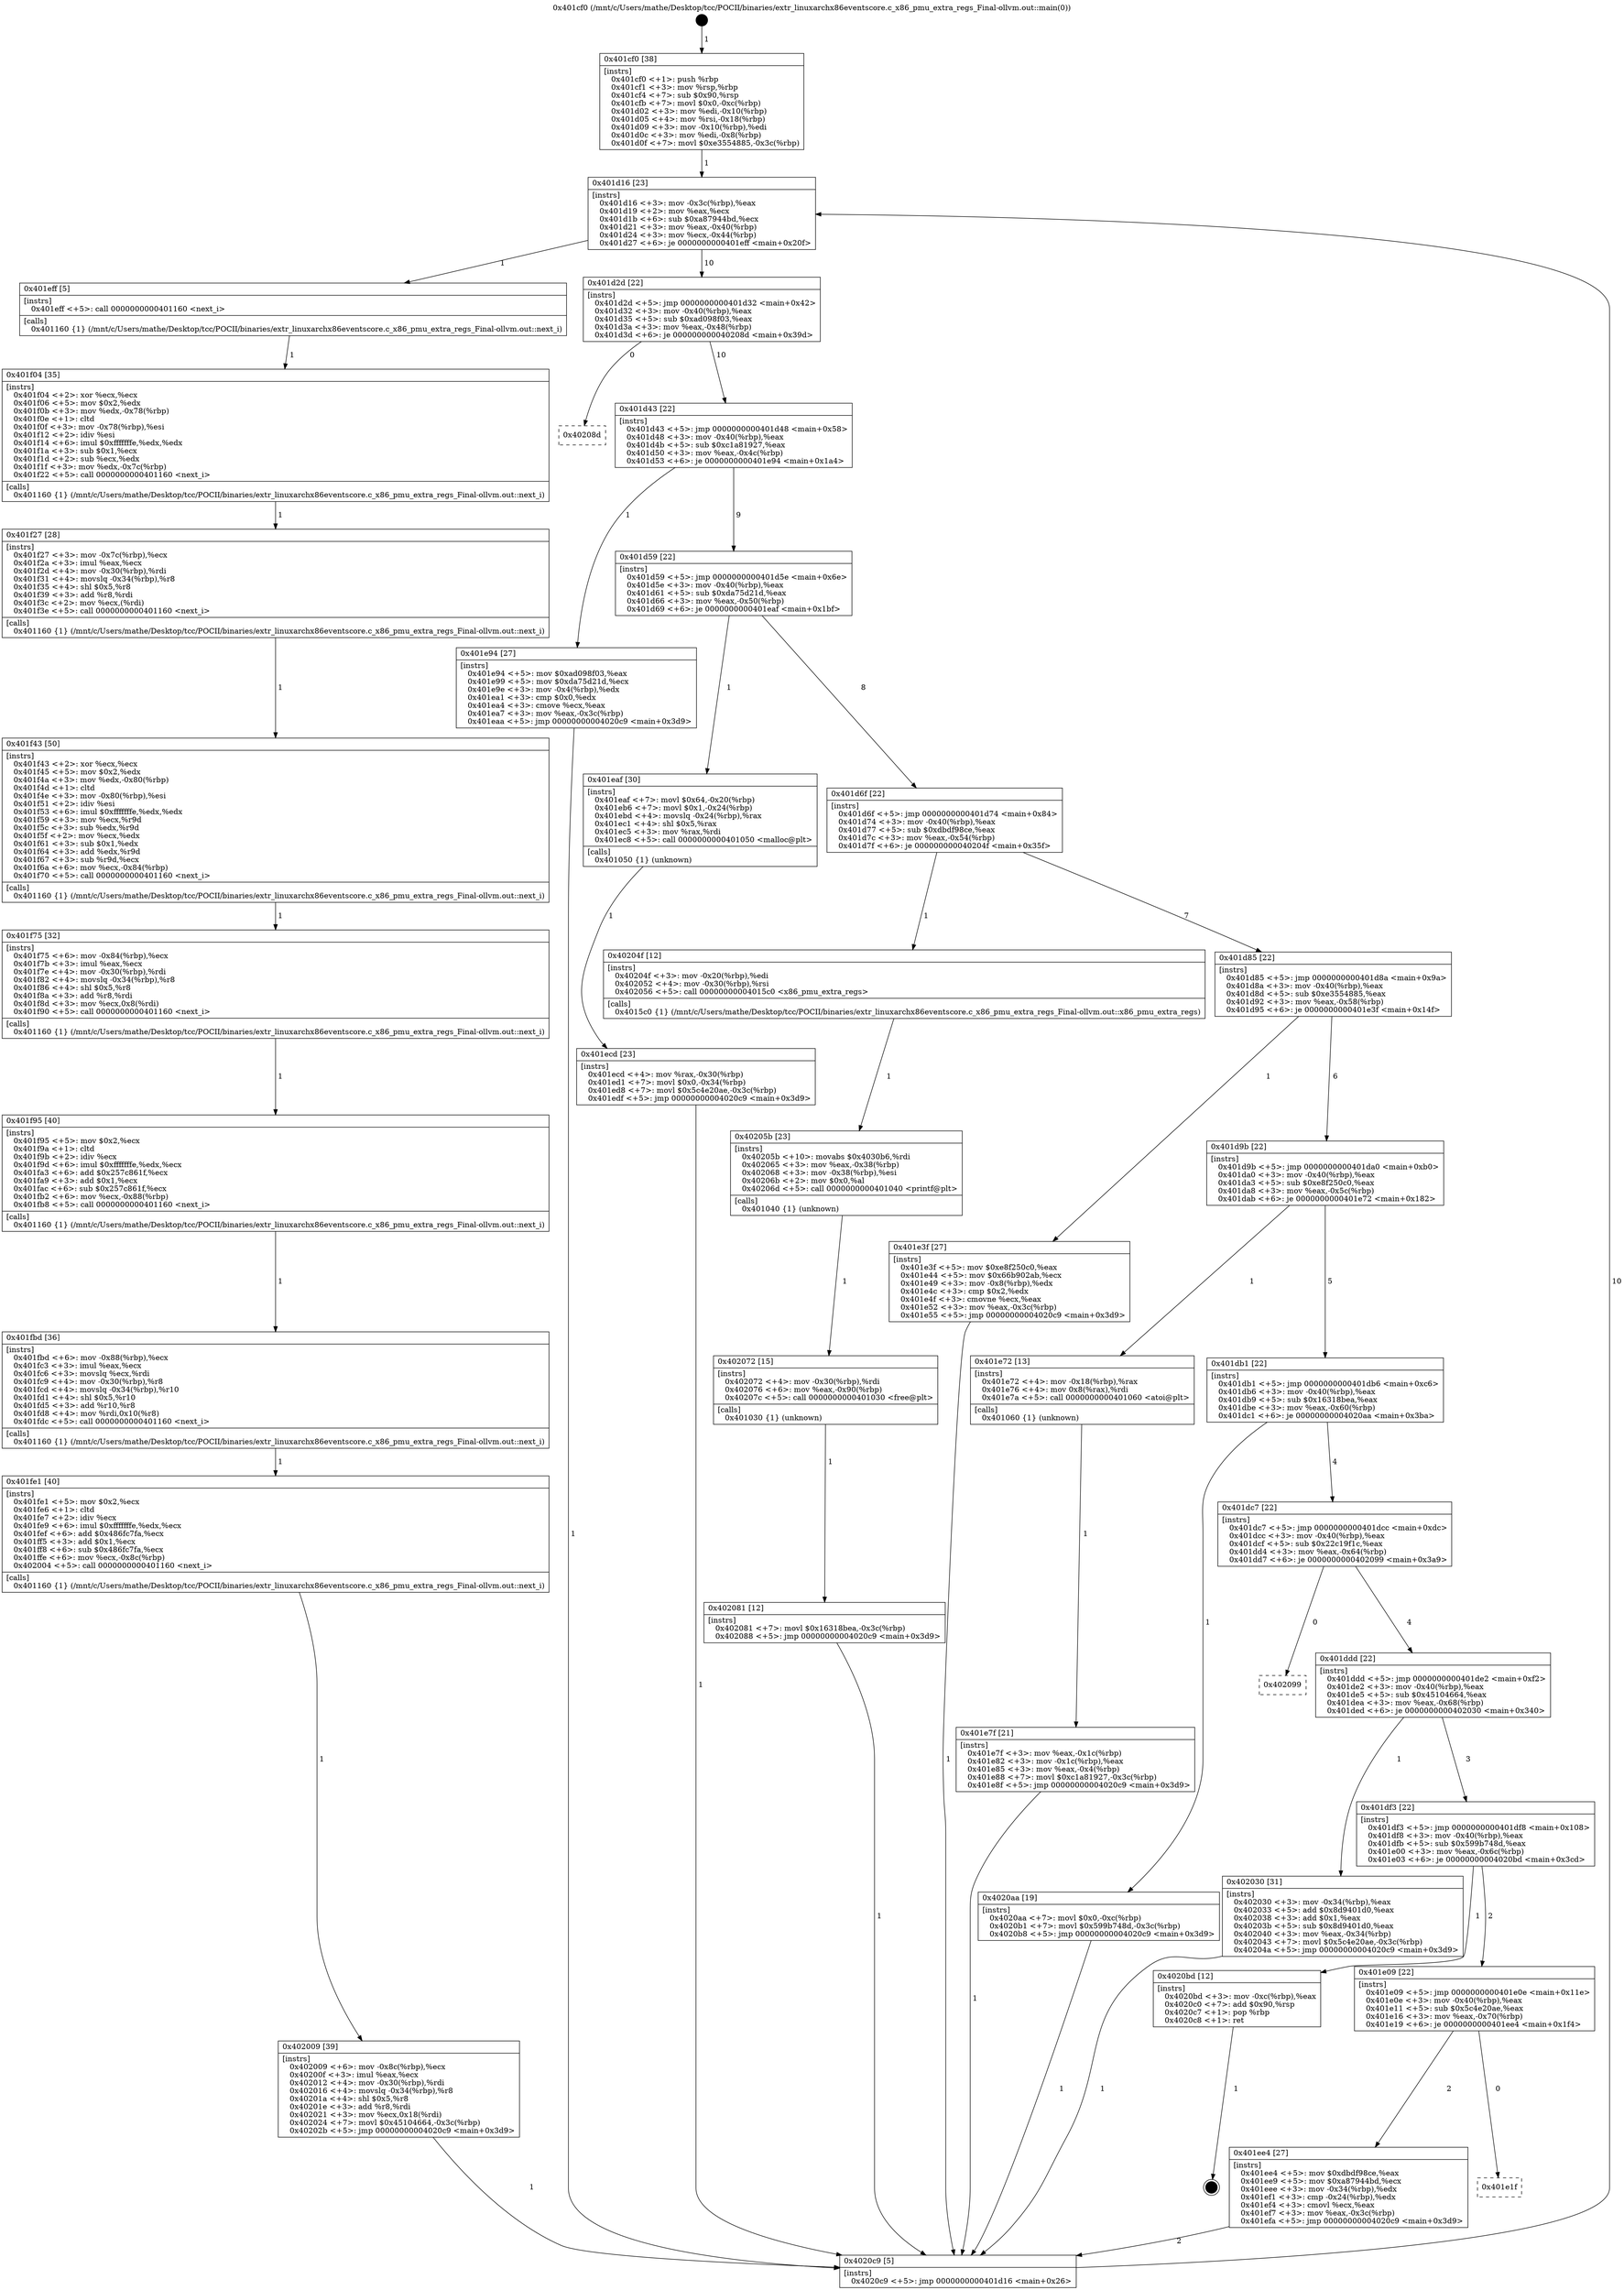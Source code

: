 digraph "0x401cf0" {
  label = "0x401cf0 (/mnt/c/Users/mathe/Desktop/tcc/POCII/binaries/extr_linuxarchx86eventscore.c_x86_pmu_extra_regs_Final-ollvm.out::main(0))"
  labelloc = "t"
  node[shape=record]

  Entry [label="",width=0.3,height=0.3,shape=circle,fillcolor=black,style=filled]
  "0x401d16" [label="{
     0x401d16 [23]\l
     | [instrs]\l
     &nbsp;&nbsp;0x401d16 \<+3\>: mov -0x3c(%rbp),%eax\l
     &nbsp;&nbsp;0x401d19 \<+2\>: mov %eax,%ecx\l
     &nbsp;&nbsp;0x401d1b \<+6\>: sub $0xa87944bd,%ecx\l
     &nbsp;&nbsp;0x401d21 \<+3\>: mov %eax,-0x40(%rbp)\l
     &nbsp;&nbsp;0x401d24 \<+3\>: mov %ecx,-0x44(%rbp)\l
     &nbsp;&nbsp;0x401d27 \<+6\>: je 0000000000401eff \<main+0x20f\>\l
  }"]
  "0x401eff" [label="{
     0x401eff [5]\l
     | [instrs]\l
     &nbsp;&nbsp;0x401eff \<+5\>: call 0000000000401160 \<next_i\>\l
     | [calls]\l
     &nbsp;&nbsp;0x401160 \{1\} (/mnt/c/Users/mathe/Desktop/tcc/POCII/binaries/extr_linuxarchx86eventscore.c_x86_pmu_extra_regs_Final-ollvm.out::next_i)\l
  }"]
  "0x401d2d" [label="{
     0x401d2d [22]\l
     | [instrs]\l
     &nbsp;&nbsp;0x401d2d \<+5\>: jmp 0000000000401d32 \<main+0x42\>\l
     &nbsp;&nbsp;0x401d32 \<+3\>: mov -0x40(%rbp),%eax\l
     &nbsp;&nbsp;0x401d35 \<+5\>: sub $0xad098f03,%eax\l
     &nbsp;&nbsp;0x401d3a \<+3\>: mov %eax,-0x48(%rbp)\l
     &nbsp;&nbsp;0x401d3d \<+6\>: je 000000000040208d \<main+0x39d\>\l
  }"]
  Exit [label="",width=0.3,height=0.3,shape=circle,fillcolor=black,style=filled,peripheries=2]
  "0x40208d" [label="{
     0x40208d\l
  }", style=dashed]
  "0x401d43" [label="{
     0x401d43 [22]\l
     | [instrs]\l
     &nbsp;&nbsp;0x401d43 \<+5\>: jmp 0000000000401d48 \<main+0x58\>\l
     &nbsp;&nbsp;0x401d48 \<+3\>: mov -0x40(%rbp),%eax\l
     &nbsp;&nbsp;0x401d4b \<+5\>: sub $0xc1a81927,%eax\l
     &nbsp;&nbsp;0x401d50 \<+3\>: mov %eax,-0x4c(%rbp)\l
     &nbsp;&nbsp;0x401d53 \<+6\>: je 0000000000401e94 \<main+0x1a4\>\l
  }"]
  "0x402081" [label="{
     0x402081 [12]\l
     | [instrs]\l
     &nbsp;&nbsp;0x402081 \<+7\>: movl $0x16318bea,-0x3c(%rbp)\l
     &nbsp;&nbsp;0x402088 \<+5\>: jmp 00000000004020c9 \<main+0x3d9\>\l
  }"]
  "0x401e94" [label="{
     0x401e94 [27]\l
     | [instrs]\l
     &nbsp;&nbsp;0x401e94 \<+5\>: mov $0xad098f03,%eax\l
     &nbsp;&nbsp;0x401e99 \<+5\>: mov $0xda75d21d,%ecx\l
     &nbsp;&nbsp;0x401e9e \<+3\>: mov -0x4(%rbp),%edx\l
     &nbsp;&nbsp;0x401ea1 \<+3\>: cmp $0x0,%edx\l
     &nbsp;&nbsp;0x401ea4 \<+3\>: cmove %ecx,%eax\l
     &nbsp;&nbsp;0x401ea7 \<+3\>: mov %eax,-0x3c(%rbp)\l
     &nbsp;&nbsp;0x401eaa \<+5\>: jmp 00000000004020c9 \<main+0x3d9\>\l
  }"]
  "0x401d59" [label="{
     0x401d59 [22]\l
     | [instrs]\l
     &nbsp;&nbsp;0x401d59 \<+5\>: jmp 0000000000401d5e \<main+0x6e\>\l
     &nbsp;&nbsp;0x401d5e \<+3\>: mov -0x40(%rbp),%eax\l
     &nbsp;&nbsp;0x401d61 \<+5\>: sub $0xda75d21d,%eax\l
     &nbsp;&nbsp;0x401d66 \<+3\>: mov %eax,-0x50(%rbp)\l
     &nbsp;&nbsp;0x401d69 \<+6\>: je 0000000000401eaf \<main+0x1bf\>\l
  }"]
  "0x402072" [label="{
     0x402072 [15]\l
     | [instrs]\l
     &nbsp;&nbsp;0x402072 \<+4\>: mov -0x30(%rbp),%rdi\l
     &nbsp;&nbsp;0x402076 \<+6\>: mov %eax,-0x90(%rbp)\l
     &nbsp;&nbsp;0x40207c \<+5\>: call 0000000000401030 \<free@plt\>\l
     | [calls]\l
     &nbsp;&nbsp;0x401030 \{1\} (unknown)\l
  }"]
  "0x401eaf" [label="{
     0x401eaf [30]\l
     | [instrs]\l
     &nbsp;&nbsp;0x401eaf \<+7\>: movl $0x64,-0x20(%rbp)\l
     &nbsp;&nbsp;0x401eb6 \<+7\>: movl $0x1,-0x24(%rbp)\l
     &nbsp;&nbsp;0x401ebd \<+4\>: movslq -0x24(%rbp),%rax\l
     &nbsp;&nbsp;0x401ec1 \<+4\>: shl $0x5,%rax\l
     &nbsp;&nbsp;0x401ec5 \<+3\>: mov %rax,%rdi\l
     &nbsp;&nbsp;0x401ec8 \<+5\>: call 0000000000401050 \<malloc@plt\>\l
     | [calls]\l
     &nbsp;&nbsp;0x401050 \{1\} (unknown)\l
  }"]
  "0x401d6f" [label="{
     0x401d6f [22]\l
     | [instrs]\l
     &nbsp;&nbsp;0x401d6f \<+5\>: jmp 0000000000401d74 \<main+0x84\>\l
     &nbsp;&nbsp;0x401d74 \<+3\>: mov -0x40(%rbp),%eax\l
     &nbsp;&nbsp;0x401d77 \<+5\>: sub $0xdbdf98ce,%eax\l
     &nbsp;&nbsp;0x401d7c \<+3\>: mov %eax,-0x54(%rbp)\l
     &nbsp;&nbsp;0x401d7f \<+6\>: je 000000000040204f \<main+0x35f\>\l
  }"]
  "0x40205b" [label="{
     0x40205b [23]\l
     | [instrs]\l
     &nbsp;&nbsp;0x40205b \<+10\>: movabs $0x4030b6,%rdi\l
     &nbsp;&nbsp;0x402065 \<+3\>: mov %eax,-0x38(%rbp)\l
     &nbsp;&nbsp;0x402068 \<+3\>: mov -0x38(%rbp),%esi\l
     &nbsp;&nbsp;0x40206b \<+2\>: mov $0x0,%al\l
     &nbsp;&nbsp;0x40206d \<+5\>: call 0000000000401040 \<printf@plt\>\l
     | [calls]\l
     &nbsp;&nbsp;0x401040 \{1\} (unknown)\l
  }"]
  "0x40204f" [label="{
     0x40204f [12]\l
     | [instrs]\l
     &nbsp;&nbsp;0x40204f \<+3\>: mov -0x20(%rbp),%edi\l
     &nbsp;&nbsp;0x402052 \<+4\>: mov -0x30(%rbp),%rsi\l
     &nbsp;&nbsp;0x402056 \<+5\>: call 00000000004015c0 \<x86_pmu_extra_regs\>\l
     | [calls]\l
     &nbsp;&nbsp;0x4015c0 \{1\} (/mnt/c/Users/mathe/Desktop/tcc/POCII/binaries/extr_linuxarchx86eventscore.c_x86_pmu_extra_regs_Final-ollvm.out::x86_pmu_extra_regs)\l
  }"]
  "0x401d85" [label="{
     0x401d85 [22]\l
     | [instrs]\l
     &nbsp;&nbsp;0x401d85 \<+5\>: jmp 0000000000401d8a \<main+0x9a\>\l
     &nbsp;&nbsp;0x401d8a \<+3\>: mov -0x40(%rbp),%eax\l
     &nbsp;&nbsp;0x401d8d \<+5\>: sub $0xe3554885,%eax\l
     &nbsp;&nbsp;0x401d92 \<+3\>: mov %eax,-0x58(%rbp)\l
     &nbsp;&nbsp;0x401d95 \<+6\>: je 0000000000401e3f \<main+0x14f\>\l
  }"]
  "0x402009" [label="{
     0x402009 [39]\l
     | [instrs]\l
     &nbsp;&nbsp;0x402009 \<+6\>: mov -0x8c(%rbp),%ecx\l
     &nbsp;&nbsp;0x40200f \<+3\>: imul %eax,%ecx\l
     &nbsp;&nbsp;0x402012 \<+4\>: mov -0x30(%rbp),%rdi\l
     &nbsp;&nbsp;0x402016 \<+4\>: movslq -0x34(%rbp),%r8\l
     &nbsp;&nbsp;0x40201a \<+4\>: shl $0x5,%r8\l
     &nbsp;&nbsp;0x40201e \<+3\>: add %r8,%rdi\l
     &nbsp;&nbsp;0x402021 \<+3\>: mov %ecx,0x18(%rdi)\l
     &nbsp;&nbsp;0x402024 \<+7\>: movl $0x45104664,-0x3c(%rbp)\l
     &nbsp;&nbsp;0x40202b \<+5\>: jmp 00000000004020c9 \<main+0x3d9\>\l
  }"]
  "0x401e3f" [label="{
     0x401e3f [27]\l
     | [instrs]\l
     &nbsp;&nbsp;0x401e3f \<+5\>: mov $0xe8f250c0,%eax\l
     &nbsp;&nbsp;0x401e44 \<+5\>: mov $0x66b902ab,%ecx\l
     &nbsp;&nbsp;0x401e49 \<+3\>: mov -0x8(%rbp),%edx\l
     &nbsp;&nbsp;0x401e4c \<+3\>: cmp $0x2,%edx\l
     &nbsp;&nbsp;0x401e4f \<+3\>: cmovne %ecx,%eax\l
     &nbsp;&nbsp;0x401e52 \<+3\>: mov %eax,-0x3c(%rbp)\l
     &nbsp;&nbsp;0x401e55 \<+5\>: jmp 00000000004020c9 \<main+0x3d9\>\l
  }"]
  "0x401d9b" [label="{
     0x401d9b [22]\l
     | [instrs]\l
     &nbsp;&nbsp;0x401d9b \<+5\>: jmp 0000000000401da0 \<main+0xb0\>\l
     &nbsp;&nbsp;0x401da0 \<+3\>: mov -0x40(%rbp),%eax\l
     &nbsp;&nbsp;0x401da3 \<+5\>: sub $0xe8f250c0,%eax\l
     &nbsp;&nbsp;0x401da8 \<+3\>: mov %eax,-0x5c(%rbp)\l
     &nbsp;&nbsp;0x401dab \<+6\>: je 0000000000401e72 \<main+0x182\>\l
  }"]
  "0x4020c9" [label="{
     0x4020c9 [5]\l
     | [instrs]\l
     &nbsp;&nbsp;0x4020c9 \<+5\>: jmp 0000000000401d16 \<main+0x26\>\l
  }"]
  "0x401cf0" [label="{
     0x401cf0 [38]\l
     | [instrs]\l
     &nbsp;&nbsp;0x401cf0 \<+1\>: push %rbp\l
     &nbsp;&nbsp;0x401cf1 \<+3\>: mov %rsp,%rbp\l
     &nbsp;&nbsp;0x401cf4 \<+7\>: sub $0x90,%rsp\l
     &nbsp;&nbsp;0x401cfb \<+7\>: movl $0x0,-0xc(%rbp)\l
     &nbsp;&nbsp;0x401d02 \<+3\>: mov %edi,-0x10(%rbp)\l
     &nbsp;&nbsp;0x401d05 \<+4\>: mov %rsi,-0x18(%rbp)\l
     &nbsp;&nbsp;0x401d09 \<+3\>: mov -0x10(%rbp),%edi\l
     &nbsp;&nbsp;0x401d0c \<+3\>: mov %edi,-0x8(%rbp)\l
     &nbsp;&nbsp;0x401d0f \<+7\>: movl $0xe3554885,-0x3c(%rbp)\l
  }"]
  "0x401fe1" [label="{
     0x401fe1 [40]\l
     | [instrs]\l
     &nbsp;&nbsp;0x401fe1 \<+5\>: mov $0x2,%ecx\l
     &nbsp;&nbsp;0x401fe6 \<+1\>: cltd\l
     &nbsp;&nbsp;0x401fe7 \<+2\>: idiv %ecx\l
     &nbsp;&nbsp;0x401fe9 \<+6\>: imul $0xfffffffe,%edx,%ecx\l
     &nbsp;&nbsp;0x401fef \<+6\>: add $0x486fc7fa,%ecx\l
     &nbsp;&nbsp;0x401ff5 \<+3\>: add $0x1,%ecx\l
     &nbsp;&nbsp;0x401ff8 \<+6\>: sub $0x486fc7fa,%ecx\l
     &nbsp;&nbsp;0x401ffe \<+6\>: mov %ecx,-0x8c(%rbp)\l
     &nbsp;&nbsp;0x402004 \<+5\>: call 0000000000401160 \<next_i\>\l
     | [calls]\l
     &nbsp;&nbsp;0x401160 \{1\} (/mnt/c/Users/mathe/Desktop/tcc/POCII/binaries/extr_linuxarchx86eventscore.c_x86_pmu_extra_regs_Final-ollvm.out::next_i)\l
  }"]
  "0x401e72" [label="{
     0x401e72 [13]\l
     | [instrs]\l
     &nbsp;&nbsp;0x401e72 \<+4\>: mov -0x18(%rbp),%rax\l
     &nbsp;&nbsp;0x401e76 \<+4\>: mov 0x8(%rax),%rdi\l
     &nbsp;&nbsp;0x401e7a \<+5\>: call 0000000000401060 \<atoi@plt\>\l
     | [calls]\l
     &nbsp;&nbsp;0x401060 \{1\} (unknown)\l
  }"]
  "0x401db1" [label="{
     0x401db1 [22]\l
     | [instrs]\l
     &nbsp;&nbsp;0x401db1 \<+5\>: jmp 0000000000401db6 \<main+0xc6\>\l
     &nbsp;&nbsp;0x401db6 \<+3\>: mov -0x40(%rbp),%eax\l
     &nbsp;&nbsp;0x401db9 \<+5\>: sub $0x16318bea,%eax\l
     &nbsp;&nbsp;0x401dbe \<+3\>: mov %eax,-0x60(%rbp)\l
     &nbsp;&nbsp;0x401dc1 \<+6\>: je 00000000004020aa \<main+0x3ba\>\l
  }"]
  "0x401e7f" [label="{
     0x401e7f [21]\l
     | [instrs]\l
     &nbsp;&nbsp;0x401e7f \<+3\>: mov %eax,-0x1c(%rbp)\l
     &nbsp;&nbsp;0x401e82 \<+3\>: mov -0x1c(%rbp),%eax\l
     &nbsp;&nbsp;0x401e85 \<+3\>: mov %eax,-0x4(%rbp)\l
     &nbsp;&nbsp;0x401e88 \<+7\>: movl $0xc1a81927,-0x3c(%rbp)\l
     &nbsp;&nbsp;0x401e8f \<+5\>: jmp 00000000004020c9 \<main+0x3d9\>\l
  }"]
  "0x401ecd" [label="{
     0x401ecd [23]\l
     | [instrs]\l
     &nbsp;&nbsp;0x401ecd \<+4\>: mov %rax,-0x30(%rbp)\l
     &nbsp;&nbsp;0x401ed1 \<+7\>: movl $0x0,-0x34(%rbp)\l
     &nbsp;&nbsp;0x401ed8 \<+7\>: movl $0x5c4e20ae,-0x3c(%rbp)\l
     &nbsp;&nbsp;0x401edf \<+5\>: jmp 00000000004020c9 \<main+0x3d9\>\l
  }"]
  "0x401fbd" [label="{
     0x401fbd [36]\l
     | [instrs]\l
     &nbsp;&nbsp;0x401fbd \<+6\>: mov -0x88(%rbp),%ecx\l
     &nbsp;&nbsp;0x401fc3 \<+3\>: imul %eax,%ecx\l
     &nbsp;&nbsp;0x401fc6 \<+3\>: movslq %ecx,%rdi\l
     &nbsp;&nbsp;0x401fc9 \<+4\>: mov -0x30(%rbp),%r8\l
     &nbsp;&nbsp;0x401fcd \<+4\>: movslq -0x34(%rbp),%r10\l
     &nbsp;&nbsp;0x401fd1 \<+4\>: shl $0x5,%r10\l
     &nbsp;&nbsp;0x401fd5 \<+3\>: add %r10,%r8\l
     &nbsp;&nbsp;0x401fd8 \<+4\>: mov %rdi,0x10(%r8)\l
     &nbsp;&nbsp;0x401fdc \<+5\>: call 0000000000401160 \<next_i\>\l
     | [calls]\l
     &nbsp;&nbsp;0x401160 \{1\} (/mnt/c/Users/mathe/Desktop/tcc/POCII/binaries/extr_linuxarchx86eventscore.c_x86_pmu_extra_regs_Final-ollvm.out::next_i)\l
  }"]
  "0x4020aa" [label="{
     0x4020aa [19]\l
     | [instrs]\l
     &nbsp;&nbsp;0x4020aa \<+7\>: movl $0x0,-0xc(%rbp)\l
     &nbsp;&nbsp;0x4020b1 \<+7\>: movl $0x599b748d,-0x3c(%rbp)\l
     &nbsp;&nbsp;0x4020b8 \<+5\>: jmp 00000000004020c9 \<main+0x3d9\>\l
  }"]
  "0x401dc7" [label="{
     0x401dc7 [22]\l
     | [instrs]\l
     &nbsp;&nbsp;0x401dc7 \<+5\>: jmp 0000000000401dcc \<main+0xdc\>\l
     &nbsp;&nbsp;0x401dcc \<+3\>: mov -0x40(%rbp),%eax\l
     &nbsp;&nbsp;0x401dcf \<+5\>: sub $0x22c19f1c,%eax\l
     &nbsp;&nbsp;0x401dd4 \<+3\>: mov %eax,-0x64(%rbp)\l
     &nbsp;&nbsp;0x401dd7 \<+6\>: je 0000000000402099 \<main+0x3a9\>\l
  }"]
  "0x401f95" [label="{
     0x401f95 [40]\l
     | [instrs]\l
     &nbsp;&nbsp;0x401f95 \<+5\>: mov $0x2,%ecx\l
     &nbsp;&nbsp;0x401f9a \<+1\>: cltd\l
     &nbsp;&nbsp;0x401f9b \<+2\>: idiv %ecx\l
     &nbsp;&nbsp;0x401f9d \<+6\>: imul $0xfffffffe,%edx,%ecx\l
     &nbsp;&nbsp;0x401fa3 \<+6\>: add $0x257c861f,%ecx\l
     &nbsp;&nbsp;0x401fa9 \<+3\>: add $0x1,%ecx\l
     &nbsp;&nbsp;0x401fac \<+6\>: sub $0x257c861f,%ecx\l
     &nbsp;&nbsp;0x401fb2 \<+6\>: mov %ecx,-0x88(%rbp)\l
     &nbsp;&nbsp;0x401fb8 \<+5\>: call 0000000000401160 \<next_i\>\l
     | [calls]\l
     &nbsp;&nbsp;0x401160 \{1\} (/mnt/c/Users/mathe/Desktop/tcc/POCII/binaries/extr_linuxarchx86eventscore.c_x86_pmu_extra_regs_Final-ollvm.out::next_i)\l
  }"]
  "0x402099" [label="{
     0x402099\l
  }", style=dashed]
  "0x401ddd" [label="{
     0x401ddd [22]\l
     | [instrs]\l
     &nbsp;&nbsp;0x401ddd \<+5\>: jmp 0000000000401de2 \<main+0xf2\>\l
     &nbsp;&nbsp;0x401de2 \<+3\>: mov -0x40(%rbp),%eax\l
     &nbsp;&nbsp;0x401de5 \<+5\>: sub $0x45104664,%eax\l
     &nbsp;&nbsp;0x401dea \<+3\>: mov %eax,-0x68(%rbp)\l
     &nbsp;&nbsp;0x401ded \<+6\>: je 0000000000402030 \<main+0x340\>\l
  }"]
  "0x401f75" [label="{
     0x401f75 [32]\l
     | [instrs]\l
     &nbsp;&nbsp;0x401f75 \<+6\>: mov -0x84(%rbp),%ecx\l
     &nbsp;&nbsp;0x401f7b \<+3\>: imul %eax,%ecx\l
     &nbsp;&nbsp;0x401f7e \<+4\>: mov -0x30(%rbp),%rdi\l
     &nbsp;&nbsp;0x401f82 \<+4\>: movslq -0x34(%rbp),%r8\l
     &nbsp;&nbsp;0x401f86 \<+4\>: shl $0x5,%r8\l
     &nbsp;&nbsp;0x401f8a \<+3\>: add %r8,%rdi\l
     &nbsp;&nbsp;0x401f8d \<+3\>: mov %ecx,0x8(%rdi)\l
     &nbsp;&nbsp;0x401f90 \<+5\>: call 0000000000401160 \<next_i\>\l
     | [calls]\l
     &nbsp;&nbsp;0x401160 \{1\} (/mnt/c/Users/mathe/Desktop/tcc/POCII/binaries/extr_linuxarchx86eventscore.c_x86_pmu_extra_regs_Final-ollvm.out::next_i)\l
  }"]
  "0x402030" [label="{
     0x402030 [31]\l
     | [instrs]\l
     &nbsp;&nbsp;0x402030 \<+3\>: mov -0x34(%rbp),%eax\l
     &nbsp;&nbsp;0x402033 \<+5\>: add $0x8d9401d0,%eax\l
     &nbsp;&nbsp;0x402038 \<+3\>: add $0x1,%eax\l
     &nbsp;&nbsp;0x40203b \<+5\>: sub $0x8d9401d0,%eax\l
     &nbsp;&nbsp;0x402040 \<+3\>: mov %eax,-0x34(%rbp)\l
     &nbsp;&nbsp;0x402043 \<+7\>: movl $0x5c4e20ae,-0x3c(%rbp)\l
     &nbsp;&nbsp;0x40204a \<+5\>: jmp 00000000004020c9 \<main+0x3d9\>\l
  }"]
  "0x401df3" [label="{
     0x401df3 [22]\l
     | [instrs]\l
     &nbsp;&nbsp;0x401df3 \<+5\>: jmp 0000000000401df8 \<main+0x108\>\l
     &nbsp;&nbsp;0x401df8 \<+3\>: mov -0x40(%rbp),%eax\l
     &nbsp;&nbsp;0x401dfb \<+5\>: sub $0x599b748d,%eax\l
     &nbsp;&nbsp;0x401e00 \<+3\>: mov %eax,-0x6c(%rbp)\l
     &nbsp;&nbsp;0x401e03 \<+6\>: je 00000000004020bd \<main+0x3cd\>\l
  }"]
  "0x401f43" [label="{
     0x401f43 [50]\l
     | [instrs]\l
     &nbsp;&nbsp;0x401f43 \<+2\>: xor %ecx,%ecx\l
     &nbsp;&nbsp;0x401f45 \<+5\>: mov $0x2,%edx\l
     &nbsp;&nbsp;0x401f4a \<+3\>: mov %edx,-0x80(%rbp)\l
     &nbsp;&nbsp;0x401f4d \<+1\>: cltd\l
     &nbsp;&nbsp;0x401f4e \<+3\>: mov -0x80(%rbp),%esi\l
     &nbsp;&nbsp;0x401f51 \<+2\>: idiv %esi\l
     &nbsp;&nbsp;0x401f53 \<+6\>: imul $0xfffffffe,%edx,%edx\l
     &nbsp;&nbsp;0x401f59 \<+3\>: mov %ecx,%r9d\l
     &nbsp;&nbsp;0x401f5c \<+3\>: sub %edx,%r9d\l
     &nbsp;&nbsp;0x401f5f \<+2\>: mov %ecx,%edx\l
     &nbsp;&nbsp;0x401f61 \<+3\>: sub $0x1,%edx\l
     &nbsp;&nbsp;0x401f64 \<+3\>: add %edx,%r9d\l
     &nbsp;&nbsp;0x401f67 \<+3\>: sub %r9d,%ecx\l
     &nbsp;&nbsp;0x401f6a \<+6\>: mov %ecx,-0x84(%rbp)\l
     &nbsp;&nbsp;0x401f70 \<+5\>: call 0000000000401160 \<next_i\>\l
     | [calls]\l
     &nbsp;&nbsp;0x401160 \{1\} (/mnt/c/Users/mathe/Desktop/tcc/POCII/binaries/extr_linuxarchx86eventscore.c_x86_pmu_extra_regs_Final-ollvm.out::next_i)\l
  }"]
  "0x4020bd" [label="{
     0x4020bd [12]\l
     | [instrs]\l
     &nbsp;&nbsp;0x4020bd \<+3\>: mov -0xc(%rbp),%eax\l
     &nbsp;&nbsp;0x4020c0 \<+7\>: add $0x90,%rsp\l
     &nbsp;&nbsp;0x4020c7 \<+1\>: pop %rbp\l
     &nbsp;&nbsp;0x4020c8 \<+1\>: ret\l
  }"]
  "0x401e09" [label="{
     0x401e09 [22]\l
     | [instrs]\l
     &nbsp;&nbsp;0x401e09 \<+5\>: jmp 0000000000401e0e \<main+0x11e\>\l
     &nbsp;&nbsp;0x401e0e \<+3\>: mov -0x40(%rbp),%eax\l
     &nbsp;&nbsp;0x401e11 \<+5\>: sub $0x5c4e20ae,%eax\l
     &nbsp;&nbsp;0x401e16 \<+3\>: mov %eax,-0x70(%rbp)\l
     &nbsp;&nbsp;0x401e19 \<+6\>: je 0000000000401ee4 \<main+0x1f4\>\l
  }"]
  "0x401f27" [label="{
     0x401f27 [28]\l
     | [instrs]\l
     &nbsp;&nbsp;0x401f27 \<+3\>: mov -0x7c(%rbp),%ecx\l
     &nbsp;&nbsp;0x401f2a \<+3\>: imul %eax,%ecx\l
     &nbsp;&nbsp;0x401f2d \<+4\>: mov -0x30(%rbp),%rdi\l
     &nbsp;&nbsp;0x401f31 \<+4\>: movslq -0x34(%rbp),%r8\l
     &nbsp;&nbsp;0x401f35 \<+4\>: shl $0x5,%r8\l
     &nbsp;&nbsp;0x401f39 \<+3\>: add %r8,%rdi\l
     &nbsp;&nbsp;0x401f3c \<+2\>: mov %ecx,(%rdi)\l
     &nbsp;&nbsp;0x401f3e \<+5\>: call 0000000000401160 \<next_i\>\l
     | [calls]\l
     &nbsp;&nbsp;0x401160 \{1\} (/mnt/c/Users/mathe/Desktop/tcc/POCII/binaries/extr_linuxarchx86eventscore.c_x86_pmu_extra_regs_Final-ollvm.out::next_i)\l
  }"]
  "0x401ee4" [label="{
     0x401ee4 [27]\l
     | [instrs]\l
     &nbsp;&nbsp;0x401ee4 \<+5\>: mov $0xdbdf98ce,%eax\l
     &nbsp;&nbsp;0x401ee9 \<+5\>: mov $0xa87944bd,%ecx\l
     &nbsp;&nbsp;0x401eee \<+3\>: mov -0x34(%rbp),%edx\l
     &nbsp;&nbsp;0x401ef1 \<+3\>: cmp -0x24(%rbp),%edx\l
     &nbsp;&nbsp;0x401ef4 \<+3\>: cmovl %ecx,%eax\l
     &nbsp;&nbsp;0x401ef7 \<+3\>: mov %eax,-0x3c(%rbp)\l
     &nbsp;&nbsp;0x401efa \<+5\>: jmp 00000000004020c9 \<main+0x3d9\>\l
  }"]
  "0x401e1f" [label="{
     0x401e1f\l
  }", style=dashed]
  "0x401f04" [label="{
     0x401f04 [35]\l
     | [instrs]\l
     &nbsp;&nbsp;0x401f04 \<+2\>: xor %ecx,%ecx\l
     &nbsp;&nbsp;0x401f06 \<+5\>: mov $0x2,%edx\l
     &nbsp;&nbsp;0x401f0b \<+3\>: mov %edx,-0x78(%rbp)\l
     &nbsp;&nbsp;0x401f0e \<+1\>: cltd\l
     &nbsp;&nbsp;0x401f0f \<+3\>: mov -0x78(%rbp),%esi\l
     &nbsp;&nbsp;0x401f12 \<+2\>: idiv %esi\l
     &nbsp;&nbsp;0x401f14 \<+6\>: imul $0xfffffffe,%edx,%edx\l
     &nbsp;&nbsp;0x401f1a \<+3\>: sub $0x1,%ecx\l
     &nbsp;&nbsp;0x401f1d \<+2\>: sub %ecx,%edx\l
     &nbsp;&nbsp;0x401f1f \<+3\>: mov %edx,-0x7c(%rbp)\l
     &nbsp;&nbsp;0x401f22 \<+5\>: call 0000000000401160 \<next_i\>\l
     | [calls]\l
     &nbsp;&nbsp;0x401160 \{1\} (/mnt/c/Users/mathe/Desktop/tcc/POCII/binaries/extr_linuxarchx86eventscore.c_x86_pmu_extra_regs_Final-ollvm.out::next_i)\l
  }"]
  Entry -> "0x401cf0" [label=" 1"]
  "0x401d16" -> "0x401eff" [label=" 1"]
  "0x401d16" -> "0x401d2d" [label=" 10"]
  "0x4020bd" -> Exit [label=" 1"]
  "0x401d2d" -> "0x40208d" [label=" 0"]
  "0x401d2d" -> "0x401d43" [label=" 10"]
  "0x4020aa" -> "0x4020c9" [label=" 1"]
  "0x401d43" -> "0x401e94" [label=" 1"]
  "0x401d43" -> "0x401d59" [label=" 9"]
  "0x402081" -> "0x4020c9" [label=" 1"]
  "0x401d59" -> "0x401eaf" [label=" 1"]
  "0x401d59" -> "0x401d6f" [label=" 8"]
  "0x402072" -> "0x402081" [label=" 1"]
  "0x401d6f" -> "0x40204f" [label=" 1"]
  "0x401d6f" -> "0x401d85" [label=" 7"]
  "0x40205b" -> "0x402072" [label=" 1"]
  "0x401d85" -> "0x401e3f" [label=" 1"]
  "0x401d85" -> "0x401d9b" [label=" 6"]
  "0x401e3f" -> "0x4020c9" [label=" 1"]
  "0x401cf0" -> "0x401d16" [label=" 1"]
  "0x4020c9" -> "0x401d16" [label=" 10"]
  "0x40204f" -> "0x40205b" [label=" 1"]
  "0x401d9b" -> "0x401e72" [label=" 1"]
  "0x401d9b" -> "0x401db1" [label=" 5"]
  "0x401e72" -> "0x401e7f" [label=" 1"]
  "0x401e7f" -> "0x4020c9" [label=" 1"]
  "0x401e94" -> "0x4020c9" [label=" 1"]
  "0x401eaf" -> "0x401ecd" [label=" 1"]
  "0x401ecd" -> "0x4020c9" [label=" 1"]
  "0x402030" -> "0x4020c9" [label=" 1"]
  "0x401db1" -> "0x4020aa" [label=" 1"]
  "0x401db1" -> "0x401dc7" [label=" 4"]
  "0x402009" -> "0x4020c9" [label=" 1"]
  "0x401dc7" -> "0x402099" [label=" 0"]
  "0x401dc7" -> "0x401ddd" [label=" 4"]
  "0x401fe1" -> "0x402009" [label=" 1"]
  "0x401ddd" -> "0x402030" [label=" 1"]
  "0x401ddd" -> "0x401df3" [label=" 3"]
  "0x401fbd" -> "0x401fe1" [label=" 1"]
  "0x401df3" -> "0x4020bd" [label=" 1"]
  "0x401df3" -> "0x401e09" [label=" 2"]
  "0x401f95" -> "0x401fbd" [label=" 1"]
  "0x401e09" -> "0x401ee4" [label=" 2"]
  "0x401e09" -> "0x401e1f" [label=" 0"]
  "0x401ee4" -> "0x4020c9" [label=" 2"]
  "0x401eff" -> "0x401f04" [label=" 1"]
  "0x401f04" -> "0x401f27" [label=" 1"]
  "0x401f27" -> "0x401f43" [label=" 1"]
  "0x401f43" -> "0x401f75" [label=" 1"]
  "0x401f75" -> "0x401f95" [label=" 1"]
}
